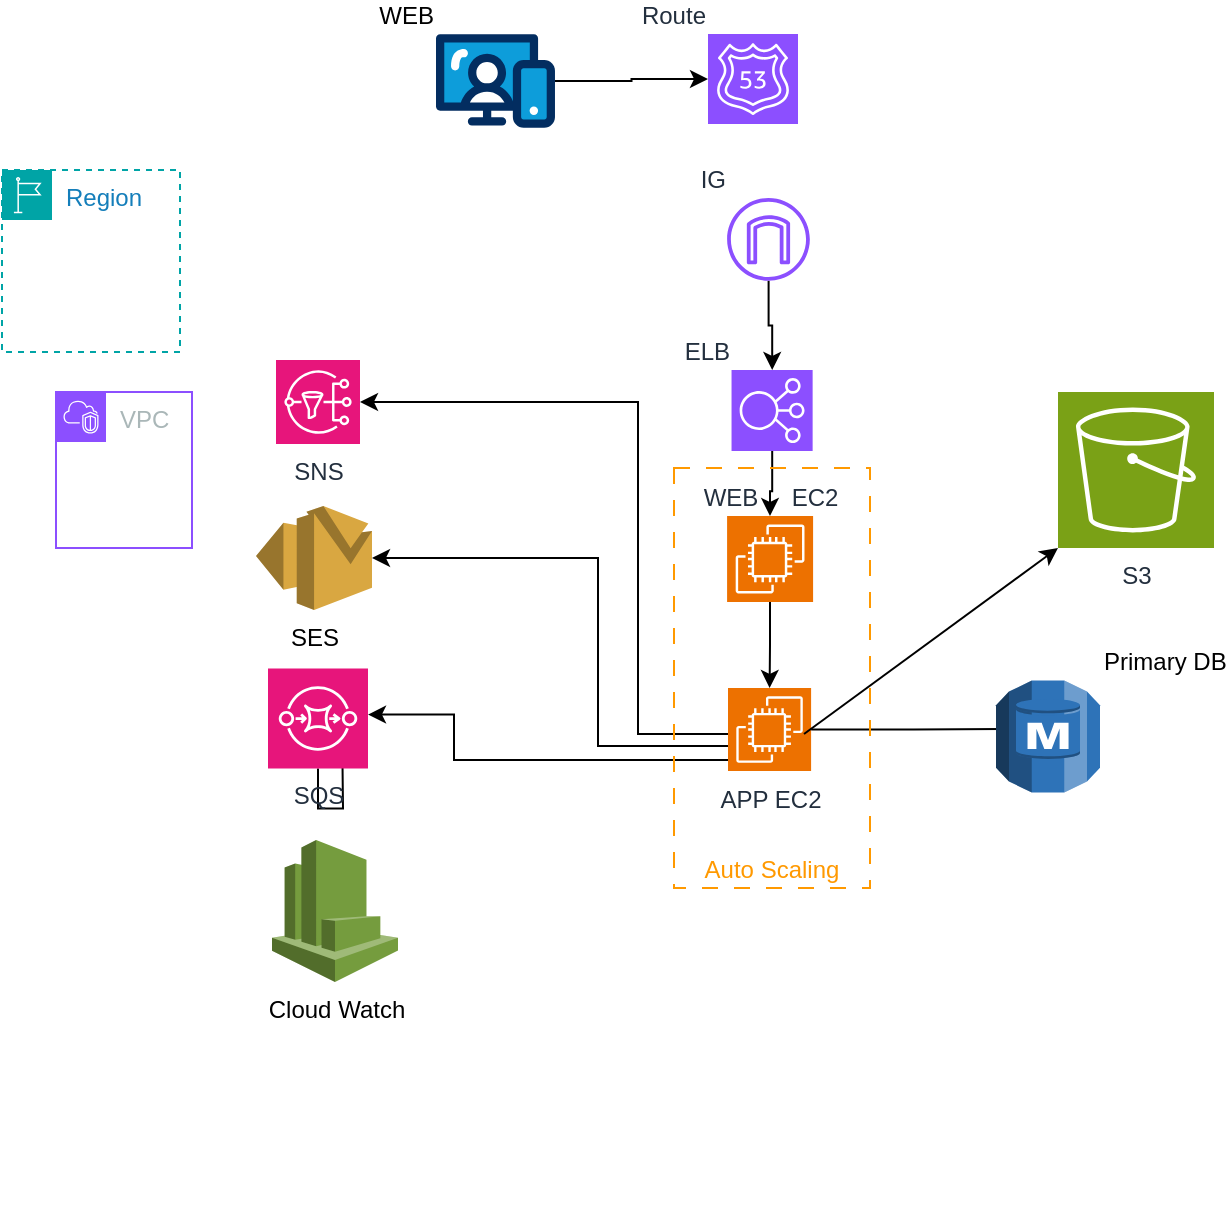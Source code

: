 <mxfile version="26.2.5">
  <diagram name="Page-1" id="d6edJk67j7s0k6tXhJVO">
    <mxGraphModel dx="1115" dy="1706" grid="0" gridSize="10" guides="1" tooltips="1" connect="1" arrows="1" fold="1" page="1" pageScale="1" pageWidth="850" pageHeight="1100" background="#FFFFFF" math="0" shadow="0">
      <root>
        <mxCell id="0" />
        <mxCell id="1" parent="0" />
        <mxCell id="ni2ufou63JQbq89U_iEY-41" value="" style="edgeStyle=orthogonalEdgeStyle;rounded=0;orthogonalLoop=1;jettySize=auto;html=1;" edge="1" parent="1" source="QDt6HuoATpvbEMl83aBC-4" target="QDt6HuoATpvbEMl83aBC-2">
          <mxGeometry relative="1" as="geometry" />
        </mxCell>
        <mxCell id="QDt6HuoATpvbEMl83aBC-4" value="IG" style="sketch=0;outlineConnect=0;fontColor=#232F3E;gradientColor=none;fillColor=#8C4FFF;strokeColor=none;dashed=0;verticalLabelPosition=top;verticalAlign=bottom;align=right;html=1;fontSize=12;fontStyle=0;aspect=fixed;pointerEvents=1;shape=mxgraph.aws4.internet_gateway;rotation=0;labelPosition=left;direction=east;" parent="1" vertex="1">
          <mxGeometry x="367.55" y="24" width="41.37" height="41.37" as="geometry" />
        </mxCell>
        <mxCell id="ni2ufou63JQbq89U_iEY-39" value="" style="edgeStyle=orthogonalEdgeStyle;rounded=0;orthogonalLoop=1;jettySize=auto;html=1;" edge="1" parent="1" source="QDt6HuoATpvbEMl83aBC-2" target="ni2ufou63JQbq89U_iEY-3">
          <mxGeometry relative="1" as="geometry" />
        </mxCell>
        <mxCell id="QDt6HuoATpvbEMl83aBC-2" value="ELB" style="sketch=0;points=[[0,0,0],[0.25,0,0],[0.5,0,0],[0.75,0,0],[1,0,0],[0,1,0],[0.25,1,0],[0.5,1,0],[0.75,1,0],[1,1,0],[0,0.25,0],[0,0.5,0],[0,0.75,0],[1,0.25,0],[1,0.5,0],[1,0.75,0]];outlineConnect=0;fontColor=#232F3E;fillColor=#8C4FFF;strokeColor=#ffffff;dashed=0;verticalLabelPosition=top;verticalAlign=bottom;align=right;html=1;fontSize=12;fontStyle=0;aspect=fixed;shape=mxgraph.aws4.resourceIcon;resIcon=mxgraph.aws4.elastic_load_balancing;container=0;labelPosition=left;" parent="1" vertex="1">
          <mxGeometry x="369.77" y="110.0" width="40.55" height="40.55" as="geometry" />
        </mxCell>
        <mxCell id="ni2ufou63JQbq89U_iEY-5" value="" style="edgeStyle=orthogonalEdgeStyle;rounded=0;orthogonalLoop=1;jettySize=auto;html=1;" edge="1" parent="1" source="ni2ufou63JQbq89U_iEY-3" target="ni2ufou63JQbq89U_iEY-4">
          <mxGeometry relative="1" as="geometry" />
        </mxCell>
        <mxCell id="ni2ufou63JQbq89U_iEY-3" value="WEB&amp;nbsp; &amp;nbsp; &amp;nbsp;EC2" style="sketch=0;points=[[0,0,0],[0.25,0,0],[0.5,0,0],[0.75,0,0],[1,0,0],[0,1,0],[0.25,1,0],[0.5,1,0],[0.75,1,0],[1,1,0],[0,0.25,0],[0,0.5,0],[0,0.75,0],[1,0.25,0],[1,0.5,0],[1,0.75,0]];outlineConnect=0;fontColor=#232F3E;fillColor=#ED7100;strokeColor=#ffffff;dashed=0;verticalLabelPosition=top;verticalAlign=bottom;align=center;html=1;fontSize=12;fontStyle=0;aspect=fixed;shape=mxgraph.aws4.resourceIcon;resIcon=mxgraph.aws4.ec2;labelPosition=center;" vertex="1" parent="1">
          <mxGeometry x="367.545" y="183" width="43" height="43" as="geometry" />
        </mxCell>
        <mxCell id="ni2ufou63JQbq89U_iEY-36" value="" style="edgeStyle=orthogonalEdgeStyle;rounded=0;orthogonalLoop=1;jettySize=auto;html=1;" edge="1" parent="1" source="ni2ufou63JQbq89U_iEY-4" target="ni2ufou63JQbq89U_iEY-20">
          <mxGeometry relative="1" as="geometry" />
        </mxCell>
        <mxCell id="ni2ufou63JQbq89U_iEY-4" value="APP EC2" style="sketch=0;points=[[0,0,0],[0.25,0,0],[0.5,0,0],[0.75,0,0],[1,0,0],[0,1,0],[0.25,1,0],[0.5,1,0],[0.75,1,0],[1,1,0],[0,0.25,0],[0,0.5,0],[0,0.75,0],[1,0.25,0],[1,0.5,0],[1,0.75,0]];outlineConnect=0;fontColor=#232F3E;fillColor=#ED7100;strokeColor=#ffffff;dashed=0;verticalLabelPosition=bottom;verticalAlign=top;align=center;html=1;fontSize=12;fontStyle=0;aspect=fixed;shape=mxgraph.aws4.resourceIcon;resIcon=mxgraph.aws4.ec2;labelPosition=center;" vertex="1" parent="1">
          <mxGeometry x="368" y="269" width="41.55" height="41.55" as="geometry" />
        </mxCell>
        <mxCell id="ni2ufou63JQbq89U_iEY-6" value="Route" style="sketch=0;points=[[0,0,0],[0.25,0,0],[0.5,0,0],[0.75,0,0],[1,0,0],[0,1,0],[0.25,1,0],[0.5,1,0],[0.75,1,0],[1,1,0],[0,0.25,0],[0,0.5,0],[0,0.75,0],[1,0.25,0],[1,0.5,0],[1,0.75,0]];outlineConnect=0;fontColor=#232F3E;fillColor=#8C4FFF;strokeColor=#ffffff;dashed=0;verticalLabelPosition=top;verticalAlign=bottom;align=right;html=1;fontSize=12;fontStyle=0;aspect=fixed;shape=mxgraph.aws4.resourceIcon;resIcon=mxgraph.aws4.route_53;labelPosition=left;" vertex="1" parent="1">
          <mxGeometry x="358" y="-58" width="45" height="45" as="geometry" />
        </mxCell>
        <mxCell id="ni2ufou63JQbq89U_iEY-29" value="" style="edgeStyle=orthogonalEdgeStyle;rounded=0;orthogonalLoop=1;jettySize=auto;html=1;" edge="1" parent="1" source="ni2ufou63JQbq89U_iEY-9" target="ni2ufou63JQbq89U_iEY-6">
          <mxGeometry relative="1" as="geometry" />
        </mxCell>
        <mxCell id="ni2ufou63JQbq89U_iEY-9" value="WEB" style="verticalLabelPosition=top;aspect=fixed;html=1;shape=mxgraph.salesforce.web;labelPosition=left;align=right;verticalAlign=bottom;" vertex="1" parent="1">
          <mxGeometry x="222" y="-58" width="59.49" height="47" as="geometry" />
        </mxCell>
        <mxCell id="ni2ufou63JQbq89U_iEY-10" value="SNS" style="sketch=0;points=[[0,0,0],[0.25,0,0],[0.5,0,0],[0.75,0,0],[1,0,0],[0,1,0],[0.25,1,0],[0.5,1,0],[0.75,1,0],[1,1,0],[0,0.25,0],[0,0.5,0],[0,0.75,0],[1,0.25,0],[1,0.5,0],[1,0.75,0]];outlineConnect=0;fontColor=#232F3E;fillColor=#E7157B;strokeColor=#ffffff;dashed=0;verticalLabelPosition=bottom;verticalAlign=top;align=center;html=1;fontSize=12;fontStyle=0;aspect=fixed;shape=mxgraph.aws4.resourceIcon;resIcon=mxgraph.aws4.sns;" vertex="1" parent="1">
          <mxGeometry x="142" y="105" width="42" height="42" as="geometry" />
        </mxCell>
        <mxCell id="ni2ufou63JQbq89U_iEY-11" value="SES" style="outlineConnect=0;dashed=0;verticalLabelPosition=bottom;verticalAlign=top;align=center;html=1;shape=mxgraph.aws3.ses;fillColor=#D9A741;gradientColor=none;" vertex="1" parent="1">
          <mxGeometry x="132" y="178" width="58" height="52" as="geometry" />
        </mxCell>
        <mxCell id="ni2ufou63JQbq89U_iEY-13" value="Cloud Watch" style="outlineConnect=0;dashed=0;verticalLabelPosition=bottom;verticalAlign=top;align=center;html=1;shape=mxgraph.aws3.cloudwatch;fillColor=#759C3E;gradientColor=none;" vertex="1" parent="1">
          <mxGeometry x="140" y="345" width="63" height="71" as="geometry" />
        </mxCell>
        <mxCell id="ni2ufou63JQbq89U_iEY-15" style="edgeStyle=orthogonalEdgeStyle;rounded=0;orthogonalLoop=1;jettySize=auto;html=1;entryX=0.531;entryY=0.554;entryDx=0;entryDy=0;entryPerimeter=0;" edge="1" parent="1" source="ni2ufou63JQbq89U_iEY-12">
          <mxGeometry relative="1" as="geometry">
            <mxPoint x="371.45" y="306.94" as="sourcePoint" />
            <mxPoint x="175.0" y="284.64" as="targetPoint" />
            <Array as="points" />
          </mxGeometry>
        </mxCell>
        <mxCell id="ni2ufou63JQbq89U_iEY-16" style="edgeStyle=orthogonalEdgeStyle;rounded=0;orthogonalLoop=1;jettySize=auto;html=1;entryX=1;entryY=0.5;entryDx=0;entryDy=0;entryPerimeter=0;" edge="1" parent="1" target="ni2ufou63JQbq89U_iEY-11">
          <mxGeometry relative="1" as="geometry">
            <mxPoint x="368" y="298" as="sourcePoint" />
            <mxPoint x="190" y="218.0" as="targetPoint" />
            <Array as="points">
              <mxPoint x="303" y="298" />
              <mxPoint x="303" y="204" />
            </Array>
          </mxGeometry>
        </mxCell>
        <mxCell id="ni2ufou63JQbq89U_iEY-23" style="edgeStyle=orthogonalEdgeStyle;rounded=0;orthogonalLoop=1;jettySize=auto;html=1;exitX=0.5;exitY=0.99;exitDx=0;exitDy=0;exitPerimeter=0;" edge="1" parent="1">
          <mxGeometry relative="1" as="geometry">
            <mxPoint x="497.0" y="519.61" as="sourcePoint" />
            <mxPoint x="497.0" y="520" as="targetPoint" />
          </mxGeometry>
        </mxCell>
        <mxCell id="ni2ufou63JQbq89U_iEY-27" value="Region" style="points=[[0,0],[0.25,0],[0.5,0],[0.75,0],[1,0],[1,0.25],[1,0.5],[1,0.75],[1,1],[0.75,1],[0.5,1],[0.25,1],[0,1],[0,0.75],[0,0.5],[0,0.25]];outlineConnect=0;gradientColor=none;html=1;whiteSpace=wrap;fontSize=12;fontStyle=0;container=1;pointerEvents=0;collapsible=0;recursiveResize=0;shape=mxgraph.aws4.group;grIcon=mxgraph.aws4.group_region;strokeColor=#00A4A6;fillColor=none;verticalAlign=top;align=left;spacingLeft=30;fontColor=#147EBA;dashed=1;" vertex="1" parent="1">
          <mxGeometry x="5" y="10" width="89" height="91" as="geometry" />
        </mxCell>
        <mxCell id="ni2ufou63JQbq89U_iEY-28" value="VPC" style="points=[[0,0],[0.25,0],[0.5,0],[0.75,0],[1,0],[1,0.25],[1,0.5],[1,0.75],[1,1],[0.75,1],[0.5,1],[0.25,1],[0,1],[0,0.75],[0,0.5],[0,0.25]];outlineConnect=0;gradientColor=none;html=1;whiteSpace=wrap;fontSize=12;fontStyle=0;container=1;pointerEvents=0;collapsible=0;recursiveResize=0;shape=mxgraph.aws4.group;grIcon=mxgraph.aws4.group_vpc2;strokeColor=#8C4FFF;fillColor=none;verticalAlign=top;align=left;spacingLeft=30;fontColor=#AAB7B8;dashed=0;" vertex="1" parent="1">
          <mxGeometry x="32" y="121" width="68" height="78" as="geometry" />
        </mxCell>
        <mxCell id="ni2ufou63JQbq89U_iEY-33" value="" style="edgeStyle=orthogonalEdgeStyle;rounded=0;orthogonalLoop=1;jettySize=auto;html=1;entryX=1;entryY=0.5;entryDx=0;entryDy=0;entryPerimeter=0;" edge="1" parent="1" source="ni2ufou63JQbq89U_iEY-4">
          <mxGeometry relative="1" as="geometry">
            <mxPoint x="371.45" y="304.94" as="sourcePoint" />
            <mxPoint x="188" y="282.27" as="targetPoint" />
            <Array as="points">
              <mxPoint x="231" y="305" />
              <mxPoint x="231" y="282" />
            </Array>
          </mxGeometry>
        </mxCell>
        <mxCell id="ni2ufou63JQbq89U_iEY-12" value="SQS" style="sketch=0;points=[[0,0,0],[0.25,0,0],[0.5,0,0],[0.75,0,0],[1,0,0],[0,1,0],[0.25,1,0],[0.5,1,0],[0.75,1,0],[1,1,0],[0,0.25,0],[0,0.5,0],[0,0.75,0],[1,0.25,0],[1,0.5,0],[1,0.75,0]];outlineConnect=0;fontColor=#232F3E;fillColor=#E7157B;strokeColor=#ffffff;dashed=0;verticalLabelPosition=bottom;verticalAlign=top;align=center;html=1;fontSize=12;fontStyle=0;aspect=fixed;shape=mxgraph.aws4.resourceIcon;resIcon=mxgraph.aws4.sqs;" vertex="1" parent="1">
          <mxGeometry x="138" y="259.27" width="50" height="50" as="geometry" />
        </mxCell>
        <mxCell id="ni2ufou63JQbq89U_iEY-34" style="edgeStyle=orthogonalEdgeStyle;rounded=0;orthogonalLoop=1;jettySize=auto;html=1;entryX=1;entryY=0.5;entryDx=0;entryDy=0;entryPerimeter=0;flowAnimation=0;" edge="1" parent="1" source="ni2ufou63JQbq89U_iEY-4" target="ni2ufou63JQbq89U_iEY-10">
          <mxGeometry relative="1" as="geometry">
            <Array as="points">
              <mxPoint x="323" y="292" />
              <mxPoint x="323" y="126" />
            </Array>
          </mxGeometry>
        </mxCell>
        <mxCell id="ni2ufou63JQbq89U_iEY-38" value="" style="group" vertex="1" connectable="0" parent="1">
          <mxGeometry x="502" y="264.27" width="52" height="56" as="geometry" />
        </mxCell>
        <mxCell id="ni2ufou63JQbq89U_iEY-25" value="Primary DB" style="outlineConnect=0;dashed=0;verticalLabelPosition=top;verticalAlign=bottom;align=left;html=1;shape=mxgraph.aws3.rds;fillColor=#2E73B8;gradientColor=none;labelPosition=right;" vertex="1" parent="ni2ufou63JQbq89U_iEY-38">
          <mxGeometry y="1" width="52" height="56" as="geometry" />
        </mxCell>
        <mxCell id="ni2ufou63JQbq89U_iEY-20" value="" style="outlineConnect=0;dashed=0;verticalLabelPosition=bottom;verticalAlign=top;align=center;html=1;shape=mxgraph.aws3.rds_db_instance;fillColor=#2E73B8;gradientColor=none;" vertex="1" parent="ni2ufou63JQbq89U_iEY-38">
          <mxGeometry x="10" y="9.73" width="32" height="31" as="geometry" />
        </mxCell>
        <mxCell id="ni2ufou63JQbq89U_iEY-42" value="S3" style="sketch=0;points=[[0,0,0],[0.25,0,0],[0.5,0,0],[0.75,0,0],[1,0,0],[0,1,0],[0.25,1,0],[0.5,1,0],[0.75,1,0],[1,1,0],[0,0.25,0],[0,0.5,0],[0,0.75,0],[1,0.25,0],[1,0.5,0],[1,0.75,0]];outlineConnect=0;fontColor=#232F3E;fillColor=#7AA116;strokeColor=#ffffff;dashed=0;verticalLabelPosition=bottom;verticalAlign=top;align=center;html=1;fontSize=12;fontStyle=0;aspect=fixed;shape=mxgraph.aws4.resourceIcon;resIcon=mxgraph.aws4.s3;" vertex="1" parent="1">
          <mxGeometry x="533" y="121" width="78" height="78" as="geometry" />
        </mxCell>
        <mxCell id="ni2ufou63JQbq89U_iEY-43" value="" style="endArrow=classic;html=1;rounded=0;entryX=0;entryY=1;entryDx=0;entryDy=0;entryPerimeter=0;" edge="1" parent="1" target="ni2ufou63JQbq89U_iEY-42">
          <mxGeometry width="50" height="50" relative="1" as="geometry">
            <mxPoint x="406" y="292" as="sourcePoint" />
            <mxPoint x="456" y="242" as="targetPoint" />
          </mxGeometry>
        </mxCell>
        <mxCell id="ni2ufou63JQbq89U_iEY-46" value="Auto Scaling" style="outlineConnect=0;gradientColor=none;html=1;whiteSpace=wrap;fontSize=12;fontStyle=0;strokeColor=#FF9900;fillColor=none;verticalAlign=bottom;align=center;fontColor=#FF9900;dashed=1;spacingTop=3;dashPattern=8 8;" vertex="1" parent="1">
          <mxGeometry x="341" y="159" width="98" height="210" as="geometry" />
        </mxCell>
      </root>
    </mxGraphModel>
  </diagram>
</mxfile>
